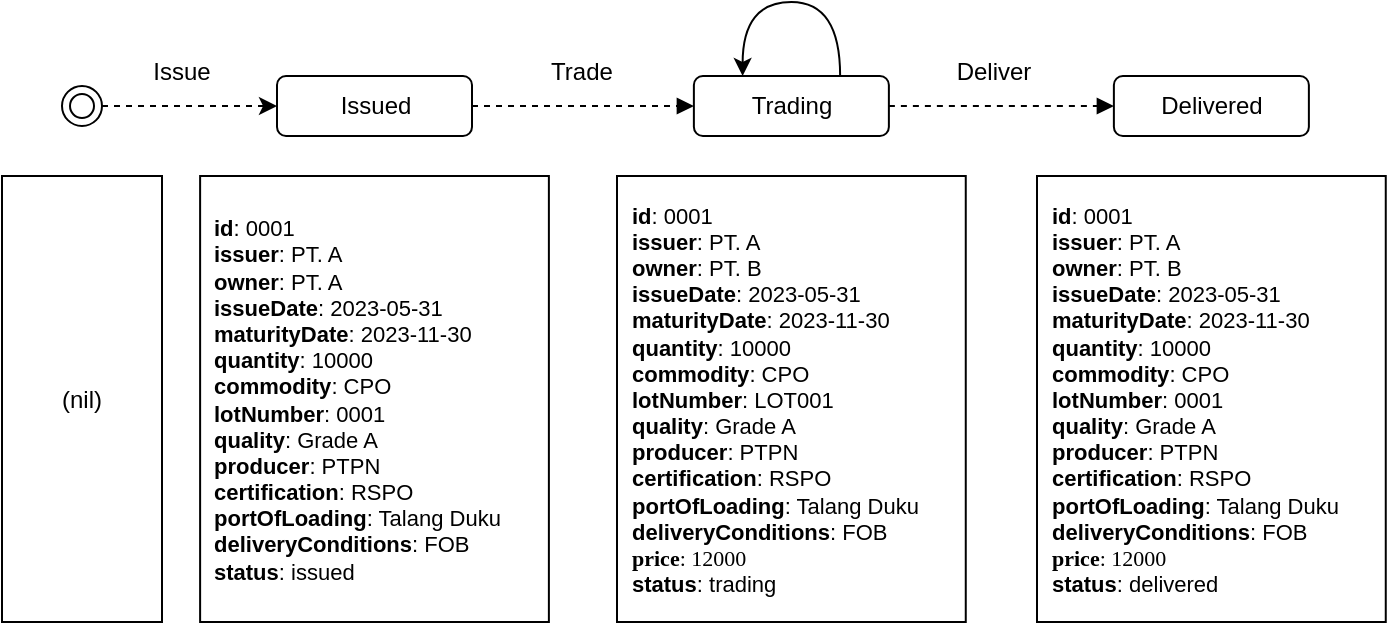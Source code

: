<mxfile version="21.2.4" type="github">
  <diagram name="Page-1" id="Z3g4uYWvn1TSTXRmDf2X">
    <mxGraphModel dx="1235" dy="733" grid="1" gridSize="10" guides="1" tooltips="1" connect="1" arrows="1" fold="1" page="1" pageScale="1" pageWidth="850" pageHeight="1100" math="0" shadow="0">
      <root>
        <mxCell id="0" />
        <mxCell id="1" parent="0" />
        <mxCell id="Afo-B2X1lhz9PmUoqlAG-36" value="Issued" style="rounded=1;whiteSpace=wrap;html=1;" parent="1" vertex="1">
          <mxGeometry x="216.5" y="117" width="97.5" height="30" as="geometry" />
        </mxCell>
        <mxCell id="Afo-B2X1lhz9PmUoqlAG-53" style="edgeStyle=orthogonalEdgeStyle;rounded=0;orthogonalLoop=1;jettySize=auto;html=1;exitX=1;exitY=0.5;exitDx=0;exitDy=0;entryX=0;entryY=0.5;entryDx=0;entryDy=0;dashed=1;endArrow=block;endFill=1;" parent="1" source="Afo-B2X1lhz9PmUoqlAG-36" target="Afo-B2X1lhz9PmUoqlAG-38" edge="1">
          <mxGeometry relative="1" as="geometry">
            <mxPoint x="517.75" y="132" as="sourcePoint" />
          </mxGeometry>
        </mxCell>
        <mxCell id="Afo-B2X1lhz9PmUoqlAG-54" style="edgeStyle=orthogonalEdgeStyle;rounded=0;orthogonalLoop=1;jettySize=auto;html=1;exitX=1;exitY=0.5;exitDx=0;exitDy=0;dashed=1;endArrow=block;endFill=1;" parent="1" source="Afo-B2X1lhz9PmUoqlAG-38" target="Afo-B2X1lhz9PmUoqlAG-40" edge="1">
          <mxGeometry relative="1" as="geometry" />
        </mxCell>
        <mxCell id="Afo-B2X1lhz9PmUoqlAG-38" value="Trading" style="rounded=1;whiteSpace=wrap;html=1;" parent="1" vertex="1">
          <mxGeometry x="424.94" y="117" width="97.5" height="30" as="geometry" />
        </mxCell>
        <mxCell id="Afo-B2X1lhz9PmUoqlAG-40" value="Delivered" style="rounded=1;whiteSpace=wrap;html=1;" parent="1" vertex="1">
          <mxGeometry x="634.94" y="117" width="97.5" height="30" as="geometry" />
        </mxCell>
        <mxCell id="Afo-B2X1lhz9PmUoqlAG-51" style="edgeStyle=orthogonalEdgeStyle;rounded=0;orthogonalLoop=1;jettySize=auto;html=1;exitX=1;exitY=0.5;exitDx=0;exitDy=0;dashed=1;" parent="1" source="Afo-B2X1lhz9PmUoqlAG-49" target="Afo-B2X1lhz9PmUoqlAG-36" edge="1">
          <mxGeometry relative="1" as="geometry" />
        </mxCell>
        <mxCell id="Afo-B2X1lhz9PmUoqlAG-49" value="" style="ellipse;shape=doubleEllipse;html=1;dashed=0;whiteSpace=wrap;aspect=fixed;" parent="1" vertex="1">
          <mxGeometry x="109" y="122" width="20" height="20" as="geometry" />
        </mxCell>
        <mxCell id="Afo-B2X1lhz9PmUoqlAG-56" value="(nil)" style="rounded=0;whiteSpace=wrap;html=1;" parent="1" vertex="1">
          <mxGeometry x="79" y="167" width="80" height="223" as="geometry" />
        </mxCell>
        <mxCell id="Afo-B2X1lhz9PmUoqlAG-57" value="&lt;div style=&quot;font-size: 11px;&quot;&gt;&lt;font face=&quot;Helvetica&quot;&gt;&lt;b&gt;id&lt;/b&gt;: 0001&lt;/font&gt;&lt;/div&gt;&lt;div style=&quot;&quot;&gt;&lt;font face=&quot;Helvetica&quot;&gt;&lt;b&gt;issuer&lt;/b&gt;: PT. A&lt;br&gt;&lt;/font&gt;&lt;/div&gt;&lt;div style=&quot;font-size: 11px;&quot;&gt;&lt;font face=&quot;Helvetica&quot;&gt;&lt;b&gt;owner&lt;/b&gt;: PT. A&lt;/font&gt;&lt;/div&gt;&lt;div style=&quot;font-size: 11px;&quot;&gt;&lt;div&gt;&lt;font face=&quot;Helvetica&quot;&gt;&lt;b&gt;issueDate&lt;/b&gt;: 2023-05-31&lt;/font&gt;&lt;/div&gt;&lt;div&gt;&lt;span style=&quot;background-color: initial;&quot;&gt;&lt;font face=&quot;Helvetica&quot;&gt;&lt;b&gt;maturityDate&lt;/b&gt;: 2023-11-30&lt;/font&gt;&lt;/span&gt;&lt;/div&gt;&lt;div&gt;&lt;font face=&quot;Helvetica&quot;&gt;&lt;b&gt;quantity&lt;/b&gt;: 10000&lt;/font&gt;&lt;/div&gt;&lt;div&gt;&lt;font face=&quot;Helvetica&quot;&gt;&lt;b&gt;commodity&lt;/b&gt;: CPO&lt;/font&gt;&lt;/div&gt;&lt;div&gt;&lt;font face=&quot;Helvetica&quot;&gt;&lt;b&gt;lotNumber&lt;/b&gt;: 0001&lt;/font&gt;&lt;/div&gt;&lt;div&gt;&lt;font face=&quot;Helvetica&quot;&gt;&lt;b&gt;quality&lt;/b&gt;: Grade A&lt;/font&gt;&lt;/div&gt;&lt;div&gt;&lt;font face=&quot;Helvetica&quot;&gt;&lt;b&gt;producer&lt;/b&gt;: PTPN&lt;/font&gt;&lt;/div&gt;&lt;div&gt;&lt;font face=&quot;Helvetica&quot;&gt;&lt;b&gt;certification&lt;/b&gt;: RSPO&lt;/font&gt;&lt;/div&gt;&lt;div&gt;&lt;font face=&quot;Helvetica&quot;&gt;&lt;b&gt;portOfLoading&lt;/b&gt;: Talang Duku&lt;/font&gt;&lt;/div&gt;&lt;div&gt;&lt;font face=&quot;Helvetica&quot;&gt;&lt;b&gt;deliveryConditions&lt;/b&gt;: FOB&lt;/font&gt;&lt;/div&gt;&lt;div&gt;&lt;font face=&quot;Helvetica&quot;&gt;&lt;b&gt;status&lt;/b&gt;: issued&lt;/font&gt;&lt;/div&gt;&lt;/div&gt;" style="rounded=0;whiteSpace=wrap;html=1;align=left;fontFamily=Verdana;labelBackgroundColor=none;spacingLeft=5;fontSize=11;spacingTop=0;spacing=2;" parent="1" vertex="1">
          <mxGeometry x="178.06" y="167" width="174.38" height="223" as="geometry" />
        </mxCell>
        <mxCell id="Afo-B2X1lhz9PmUoqlAG-67" value="&lt;div style=&quot;font-size: 11px;&quot;&gt;&lt;div style=&quot;border-color: var(--border-color);&quot;&gt;&lt;font style=&quot;border-color: var(--border-color);&quot; face=&quot;Helvetica&quot;&gt;&lt;b style=&quot;border-color: var(--border-color);&quot;&gt;id&lt;/b&gt;: 0001&lt;/font&gt;&lt;/div&gt;&lt;div style=&quot;border-color: var(--border-color);&quot;&gt;&lt;font style=&quot;border-color: var(--border-color);&quot; face=&quot;Helvetica&quot;&gt;&lt;b style=&quot;border-color: var(--border-color);&quot;&gt;issuer&lt;/b&gt;: PT. A&lt;br style=&quot;border-color: var(--border-color);&quot;&gt;&lt;/font&gt;&lt;/div&gt;&lt;div style=&quot;border-color: var(--border-color);&quot;&gt;&lt;font style=&quot;border-color: var(--border-color);&quot; face=&quot;Helvetica&quot;&gt;&lt;b style=&quot;border-color: var(--border-color);&quot;&gt;owner&lt;/b&gt;: PT. B&lt;/font&gt;&lt;/div&gt;&lt;div style=&quot;border-color: var(--border-color);&quot;&gt;&lt;div style=&quot;border-color: var(--border-color);&quot;&gt;&lt;font style=&quot;border-color: var(--border-color);&quot; face=&quot;Helvetica&quot;&gt;&lt;b style=&quot;border-color: var(--border-color);&quot;&gt;issueDate&lt;/b&gt;: 2023-05-31&lt;/font&gt;&lt;/div&gt;&lt;div style=&quot;border-color: var(--border-color);&quot;&gt;&lt;font style=&quot;border-color: var(--border-color);&quot; face=&quot;Helvetica&quot;&gt;&lt;b style=&quot;border-color: var(--border-color);&quot;&gt;maturityDate&lt;/b&gt;: 2023-11-30&lt;/font&gt;&lt;/div&gt;&lt;div style=&quot;border-color: var(--border-color);&quot;&gt;&lt;font style=&quot;border-color: var(--border-color);&quot; face=&quot;Helvetica&quot;&gt;&lt;b style=&quot;border-color: var(--border-color);&quot;&gt;quantity&lt;/b&gt;: 10000&lt;/font&gt;&lt;/div&gt;&lt;div style=&quot;border-color: var(--border-color);&quot;&gt;&lt;font style=&quot;border-color: var(--border-color);&quot; face=&quot;Helvetica&quot;&gt;&lt;b style=&quot;border-color: var(--border-color);&quot;&gt;commodity&lt;/b&gt;: CPO&lt;/font&gt;&lt;/div&gt;&lt;div style=&quot;border-color: var(--border-color);&quot;&gt;&lt;font style=&quot;border-color: var(--border-color);&quot; face=&quot;Helvetica&quot;&gt;&lt;b style=&quot;border-color: var(--border-color);&quot;&gt;lotNumber&lt;/b&gt;: LOT001&lt;/font&gt;&lt;/div&gt;&lt;div style=&quot;border-color: var(--border-color);&quot;&gt;&lt;font style=&quot;border-color: var(--border-color);&quot; face=&quot;Helvetica&quot;&gt;&lt;b style=&quot;border-color: var(--border-color);&quot;&gt;quality&lt;/b&gt;: Grade A&lt;/font&gt;&lt;/div&gt;&lt;div style=&quot;border-color: var(--border-color);&quot;&gt;&lt;font style=&quot;border-color: var(--border-color);&quot; face=&quot;Helvetica&quot;&gt;&lt;b style=&quot;border-color: var(--border-color);&quot;&gt;producer&lt;/b&gt;: PTPN&lt;/font&gt;&lt;/div&gt;&lt;div style=&quot;border-color: var(--border-color);&quot;&gt;&lt;font style=&quot;border-color: var(--border-color);&quot; face=&quot;Helvetica&quot;&gt;&lt;b style=&quot;border-color: var(--border-color);&quot;&gt;certification&lt;/b&gt;: RSPO&lt;/font&gt;&lt;/div&gt;&lt;div style=&quot;border-color: var(--border-color);&quot;&gt;&lt;font style=&quot;border-color: var(--border-color);&quot; face=&quot;Helvetica&quot;&gt;&lt;b style=&quot;border-color: var(--border-color);&quot;&gt;portOfLoading&lt;/b&gt;: Talang Duku&lt;/font&gt;&lt;/div&gt;&lt;div style=&quot;border-color: var(--border-color);&quot;&gt;&lt;font style=&quot;border-color: var(--border-color);&quot; face=&quot;Helvetica&quot;&gt;&lt;b style=&quot;border-color: var(--border-color);&quot;&gt;deliveryConditions&lt;/b&gt;: FOB&lt;/font&gt;&lt;/div&gt;&lt;div style=&quot;border-color: var(--border-color);&quot;&gt;&lt;b&gt;price&lt;/b&gt;: 12000&lt;/div&gt;&lt;div style=&quot;border-color: var(--border-color);&quot;&gt;&lt;font style=&quot;border-color: var(--border-color);&quot; face=&quot;Helvetica&quot;&gt;&lt;b style=&quot;border-color: var(--border-color);&quot;&gt;status&lt;/b&gt;: trading&lt;/font&gt;&lt;/div&gt;&lt;/div&gt;&lt;/div&gt;" style="rounded=0;whiteSpace=wrap;html=1;align=left;fontFamily=Verdana;labelBackgroundColor=none;spacingLeft=5;fontSize=11;" parent="1" vertex="1">
          <mxGeometry x="386.5" y="167" width="174.38" height="223" as="geometry" />
        </mxCell>
        <mxCell id="Afo-B2X1lhz9PmUoqlAG-68" value="&lt;div style=&quot;font-size: 11px;&quot;&gt;&lt;div style=&quot;border-color: var(--border-color);&quot;&gt;&lt;div style=&quot;border-color: var(--border-color);&quot;&gt;&lt;font style=&quot;border-color: var(--border-color);&quot; face=&quot;Helvetica&quot;&gt;&lt;b style=&quot;border-color: var(--border-color);&quot;&gt;id&lt;/b&gt;: 0001&lt;/font&gt;&lt;/div&gt;&lt;div style=&quot;border-color: var(--border-color);&quot;&gt;&lt;font style=&quot;border-color: var(--border-color);&quot; face=&quot;Helvetica&quot;&gt;&lt;b style=&quot;border-color: var(--border-color);&quot;&gt;issuer&lt;/b&gt;: PT. A&lt;br style=&quot;border-color: var(--border-color);&quot;&gt;&lt;/font&gt;&lt;/div&gt;&lt;div style=&quot;border-color: var(--border-color);&quot;&gt;&lt;font style=&quot;border-color: var(--border-color);&quot; face=&quot;Helvetica&quot;&gt;&lt;b style=&quot;border-color: var(--border-color);&quot;&gt;owner&lt;/b&gt;: PT. B&lt;/font&gt;&lt;/div&gt;&lt;div style=&quot;border-color: var(--border-color);&quot;&gt;&lt;div style=&quot;border-color: var(--border-color);&quot;&gt;&lt;font style=&quot;border-color: var(--border-color);&quot; face=&quot;Helvetica&quot;&gt;&lt;b style=&quot;border-color: var(--border-color);&quot;&gt;issueDate&lt;/b&gt;: 2023-05-31&lt;/font&gt;&lt;/div&gt;&lt;div style=&quot;border-color: var(--border-color);&quot;&gt;&lt;font style=&quot;border-color: var(--border-color);&quot; face=&quot;Helvetica&quot;&gt;&lt;b style=&quot;border-color: var(--border-color);&quot;&gt;maturityDate&lt;/b&gt;: 2023-11-30&lt;/font&gt;&lt;/div&gt;&lt;div style=&quot;border-color: var(--border-color);&quot;&gt;&lt;font style=&quot;border-color: var(--border-color);&quot; face=&quot;Helvetica&quot;&gt;&lt;b style=&quot;border-color: var(--border-color);&quot;&gt;quantity&lt;/b&gt;: 10000&lt;/font&gt;&lt;/div&gt;&lt;div style=&quot;border-color: var(--border-color);&quot;&gt;&lt;font style=&quot;border-color: var(--border-color);&quot; face=&quot;Helvetica&quot;&gt;&lt;b style=&quot;border-color: var(--border-color);&quot;&gt;commodity&lt;/b&gt;: CPO&lt;/font&gt;&lt;/div&gt;&lt;div style=&quot;border-color: var(--border-color);&quot;&gt;&lt;font style=&quot;border-color: var(--border-color);&quot; face=&quot;Helvetica&quot;&gt;&lt;b style=&quot;border-color: var(--border-color);&quot;&gt;lotNumber&lt;/b&gt;: 0001&lt;/font&gt;&lt;/div&gt;&lt;div style=&quot;border-color: var(--border-color);&quot;&gt;&lt;font style=&quot;border-color: var(--border-color);&quot; face=&quot;Helvetica&quot;&gt;&lt;b style=&quot;border-color: var(--border-color);&quot;&gt;quality&lt;/b&gt;: Grade A&lt;/font&gt;&lt;/div&gt;&lt;div style=&quot;border-color: var(--border-color);&quot;&gt;&lt;font style=&quot;border-color: var(--border-color);&quot; face=&quot;Helvetica&quot;&gt;&lt;b style=&quot;border-color: var(--border-color);&quot;&gt;producer&lt;/b&gt;: PTPN&lt;/font&gt;&lt;/div&gt;&lt;div style=&quot;border-color: var(--border-color);&quot;&gt;&lt;font style=&quot;border-color: var(--border-color);&quot; face=&quot;Helvetica&quot;&gt;&lt;b style=&quot;border-color: var(--border-color);&quot;&gt;certification&lt;/b&gt;: RSPO&lt;/font&gt;&lt;/div&gt;&lt;div style=&quot;border-color: var(--border-color);&quot;&gt;&lt;font style=&quot;border-color: var(--border-color);&quot; face=&quot;Helvetica&quot;&gt;&lt;b style=&quot;border-color: var(--border-color);&quot;&gt;portOfLoading&lt;/b&gt;: Talang Duku&lt;/font&gt;&lt;/div&gt;&lt;div style=&quot;border-color: var(--border-color);&quot;&gt;&lt;font style=&quot;border-color: var(--border-color);&quot; face=&quot;Helvetica&quot;&gt;&lt;b style=&quot;border-color: var(--border-color);&quot;&gt;deliveryConditions&lt;/b&gt;: FOB&lt;/font&gt;&lt;/div&gt;&lt;div style=&quot;border-color: var(--border-color);&quot;&gt;&lt;b style=&quot;border-color: var(--border-color);&quot;&gt;price&lt;/b&gt;: 12000&lt;/div&gt;&lt;div style=&quot;border-color: var(--border-color);&quot;&gt;&lt;font style=&quot;border-color: var(--border-color);&quot; face=&quot;Helvetica&quot;&gt;&lt;b style=&quot;border-color: var(--border-color);&quot;&gt;status&lt;/b&gt;: delivered&lt;/font&gt;&lt;/div&gt;&lt;/div&gt;&lt;/div&gt;&lt;/div&gt;" style="rounded=0;whiteSpace=wrap;html=1;align=left;fontFamily=Verdana;labelBackgroundColor=none;spacingLeft=5;fontSize=11;" parent="1" vertex="1">
          <mxGeometry x="596.5" y="167" width="174.38" height="223" as="geometry" />
        </mxCell>
        <mxCell id="MJhWYfrW8yjqu5FU51jU-1" value="Issue" style="text;html=1;strokeColor=none;fillColor=none;align=center;verticalAlign=middle;whiteSpace=wrap;rounded=0;" parent="1" vertex="1">
          <mxGeometry x="139" y="100" width="60" height="30" as="geometry" />
        </mxCell>
        <mxCell id="MJhWYfrW8yjqu5FU51jU-4" value="Deliver" style="text;html=1;strokeColor=none;fillColor=none;align=center;verticalAlign=middle;whiteSpace=wrap;rounded=0;" parent="1" vertex="1">
          <mxGeometry x="544.94" y="100" width="60" height="30" as="geometry" />
        </mxCell>
        <mxCell id="AdlBNiU6N3Yqm_l1RB0n-1" value="Trade" style="text;html=1;strokeColor=none;fillColor=none;align=center;verticalAlign=middle;whiteSpace=wrap;rounded=0;" parent="1" vertex="1">
          <mxGeometry x="339" y="100" width="60" height="30" as="geometry" />
        </mxCell>
        <mxCell id="YO7ZaJRVy9kG2I1mFgcZ-1" style="edgeStyle=orthogonalEdgeStyle;orthogonalLoop=1;jettySize=auto;html=1;exitX=0.75;exitY=0;exitDx=0;exitDy=0;entryX=0.25;entryY=0;entryDx=0;entryDy=0;curved=1;" edge="1" parent="1" source="Afo-B2X1lhz9PmUoqlAG-38" target="Afo-B2X1lhz9PmUoqlAG-38">
          <mxGeometry relative="1" as="geometry">
            <Array as="points">
              <mxPoint x="498" y="80" />
              <mxPoint x="449" y="80" />
            </Array>
          </mxGeometry>
        </mxCell>
      </root>
    </mxGraphModel>
  </diagram>
</mxfile>
